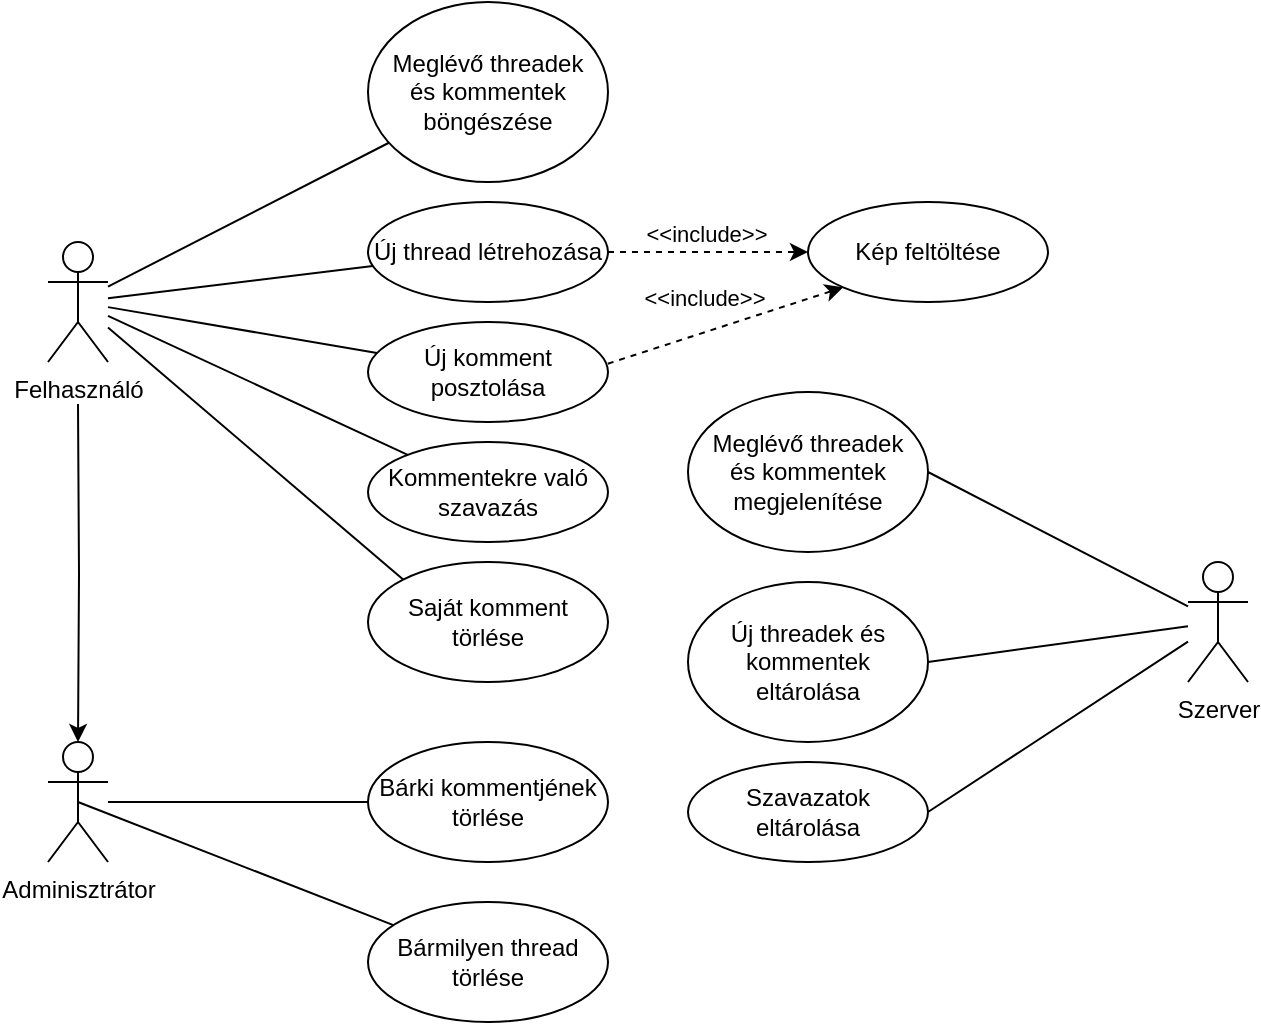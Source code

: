 <mxfile version="13.3.9" type="device"><diagram id="QebvHm9qpB8Ee7qJXcxG" name="Page-1"><mxGraphModel dx="905" dy="672" grid="1" gridSize="10" guides="1" tooltips="1" connect="1" arrows="1" fold="1" page="1" pageScale="1" pageWidth="827" pageHeight="1169" math="0" shadow="0"><root><mxCell id="0"/><mxCell id="1" parent="0"/><mxCell id="rR95eSmS52DzRrLp2L9V-3" value="" style="edgeStyle=orthogonalEdgeStyle;rounded=0;orthogonalLoop=1;jettySize=auto;html=1;" edge="1" parent="1" target="rR95eSmS52DzRrLp2L9V-2"><mxGeometry relative="1" as="geometry"><mxPoint x="95" y="241" as="sourcePoint"/></mxGeometry></mxCell><mxCell id="rR95eSmS52DzRrLp2L9V-1" value="Felhasználó" style="shape=umlActor;verticalLabelPosition=bottom;verticalAlign=top;html=1;outlineConnect=0;" vertex="1" parent="1"><mxGeometry x="80" y="160" width="30" height="60" as="geometry"/></mxCell><mxCell id="rR95eSmS52DzRrLp2L9V-2" value="Adminisztrátor" style="shape=umlActor;verticalLabelPosition=bottom;verticalAlign=top;html=1;outlineConnect=0;" vertex="1" parent="1"><mxGeometry x="80" y="410" width="30" height="60" as="geometry"/></mxCell><mxCell id="rR95eSmS52DzRrLp2L9V-4" value="Új thread létrehozása" style="ellipse;whiteSpace=wrap;html=1;" vertex="1" parent="1"><mxGeometry x="240" y="140" width="120" height="50" as="geometry"/></mxCell><mxCell id="rR95eSmS52DzRrLp2L9V-5" value="Új komment posztolása" style="ellipse;whiteSpace=wrap;html=1;" vertex="1" parent="1"><mxGeometry x="240" y="200" width="120" height="50" as="geometry"/></mxCell><mxCell id="rR95eSmS52DzRrLp2L9V-6" value="Meglévő threadek&lt;br&gt;és kommentek böngészése" style="ellipse;whiteSpace=wrap;html=1;spacingTop=0;" vertex="1" parent="1"><mxGeometry x="240" y="40" width="120" height="90" as="geometry"/></mxCell><mxCell id="rR95eSmS52DzRrLp2L9V-7" value="Kép feltöltése" style="ellipse;whiteSpace=wrap;html=1;" vertex="1" parent="1"><mxGeometry x="460" y="140" width="120" height="50" as="geometry"/></mxCell><mxCell id="rR95eSmS52DzRrLp2L9V-8" value="" style="endArrow=classic;html=1;dashed=1;exitX=1;exitY=0.5;exitDx=0;exitDy=0;" edge="1" parent="1" source="rR95eSmS52DzRrLp2L9V-4"><mxGeometry width="50" height="50" relative="1" as="geometry"><mxPoint x="430" y="290" as="sourcePoint"/><mxPoint x="460" y="165" as="targetPoint"/></mxGeometry></mxCell><mxCell id="rR95eSmS52DzRrLp2L9V-9" value="&amp;lt;&amp;lt;include&amp;gt;&amp;gt;" style="edgeLabel;html=1;align=center;verticalAlign=middle;resizable=0;points=[];" vertex="1" connectable="0" parent="rR95eSmS52DzRrLp2L9V-8"><mxGeometry x="0.307" y="-2" relative="1" as="geometry"><mxPoint x="-16.37" y="-11" as="offset"/></mxGeometry></mxCell><mxCell id="rR95eSmS52DzRrLp2L9V-10" value="" style="endArrow=classic;html=1;dashed=1;exitX=0.999;exitY=0.417;exitDx=0;exitDy=0;exitPerimeter=0;entryX=0;entryY=1;entryDx=0;entryDy=0;" edge="1" parent="1" source="rR95eSmS52DzRrLp2L9V-5" target="rR95eSmS52DzRrLp2L9V-7"><mxGeometry width="50" height="50" relative="1" as="geometry"><mxPoint x="470" y="175" as="sourcePoint"/><mxPoint x="478" y="200" as="targetPoint"/></mxGeometry></mxCell><mxCell id="rR95eSmS52DzRrLp2L9V-11" value="&amp;lt;&amp;lt;include&amp;gt;&amp;gt;" style="edgeLabel;html=1;align=center;verticalAlign=middle;resizable=0;points=[];" vertex="1" connectable="0" parent="rR95eSmS52DzRrLp2L9V-10"><mxGeometry x="0.307" y="-2" relative="1" as="geometry"><mxPoint x="-29.36" y="-9.81" as="offset"/></mxGeometry></mxCell><mxCell id="rR95eSmS52DzRrLp2L9V-12" value="" style="endArrow=none;html=1;" edge="1" parent="1" source="rR95eSmS52DzRrLp2L9V-1" target="rR95eSmS52DzRrLp2L9V-6"><mxGeometry width="50" height="50" relative="1" as="geometry"><mxPoint x="270" y="270" as="sourcePoint"/><mxPoint x="320" y="220" as="targetPoint"/></mxGeometry></mxCell><mxCell id="rR95eSmS52DzRrLp2L9V-13" value="" style="endArrow=none;html=1;" edge="1" parent="1" source="rR95eSmS52DzRrLp2L9V-1" target="rR95eSmS52DzRrLp2L9V-4"><mxGeometry width="50" height="50" relative="1" as="geometry"><mxPoint x="270" y="270" as="sourcePoint"/><mxPoint x="320" y="220" as="targetPoint"/></mxGeometry></mxCell><mxCell id="rR95eSmS52DzRrLp2L9V-14" value="" style="endArrow=none;html=1;" edge="1" parent="1" source="rR95eSmS52DzRrLp2L9V-1" target="rR95eSmS52DzRrLp2L9V-5"><mxGeometry width="50" height="50" relative="1" as="geometry"><mxPoint x="270" y="270" as="sourcePoint"/><mxPoint x="320" y="220" as="targetPoint"/></mxGeometry></mxCell><mxCell id="rR95eSmS52DzRrLp2L9V-15" value="Saját komment törlése" style="ellipse;whiteSpace=wrap;html=1;" vertex="1" parent="1"><mxGeometry x="240" y="320" width="120" height="60" as="geometry"/></mxCell><mxCell id="rR95eSmS52DzRrLp2L9V-16" value="Kommentekre való szavazás" style="ellipse;whiteSpace=wrap;html=1;" vertex="1" parent="1"><mxGeometry x="240" y="260" width="120" height="50" as="geometry"/></mxCell><mxCell id="rR95eSmS52DzRrLp2L9V-17" value="" style="endArrow=none;html=1;" edge="1" parent="1" source="rR95eSmS52DzRrLp2L9V-1" target="rR95eSmS52DzRrLp2L9V-16"><mxGeometry width="50" height="50" relative="1" as="geometry"><mxPoint x="270" y="340" as="sourcePoint"/><mxPoint x="320" y="290" as="targetPoint"/></mxGeometry></mxCell><mxCell id="rR95eSmS52DzRrLp2L9V-18" value="" style="endArrow=none;html=1;entryX=0;entryY=0;entryDx=0;entryDy=0;" edge="1" parent="1" source="rR95eSmS52DzRrLp2L9V-1" target="rR95eSmS52DzRrLp2L9V-15"><mxGeometry width="50" height="50" relative="1" as="geometry"><mxPoint x="270" y="340" as="sourcePoint"/><mxPoint x="320" y="290" as="targetPoint"/></mxGeometry></mxCell><mxCell id="rR95eSmS52DzRrLp2L9V-19" value="Bárki kommentjének törlése" style="ellipse;whiteSpace=wrap;html=1;" vertex="1" parent="1"><mxGeometry x="240" y="410" width="120" height="60" as="geometry"/></mxCell><mxCell id="rR95eSmS52DzRrLp2L9V-20" value="" style="endArrow=none;html=1;" edge="1" parent="1" source="rR95eSmS52DzRrLp2L9V-2" target="rR95eSmS52DzRrLp2L9V-19"><mxGeometry width="50" height="50" relative="1" as="geometry"><mxPoint x="270" y="340" as="sourcePoint"/><mxPoint x="320" y="290" as="targetPoint"/></mxGeometry></mxCell><mxCell id="rR95eSmS52DzRrLp2L9V-21" value="Bármilyen thread törlése" style="ellipse;whiteSpace=wrap;html=1;" vertex="1" parent="1"><mxGeometry x="240" y="490" width="120" height="60" as="geometry"/></mxCell><mxCell id="rR95eSmS52DzRrLp2L9V-22" value="" style="endArrow=none;html=1;exitX=0.5;exitY=0.5;exitDx=0;exitDy=0;exitPerimeter=0;" edge="1" parent="1" source="rR95eSmS52DzRrLp2L9V-2" target="rR95eSmS52DzRrLp2L9V-21"><mxGeometry width="50" height="50" relative="1" as="geometry"><mxPoint x="270" y="410" as="sourcePoint"/><mxPoint x="320" y="360" as="targetPoint"/></mxGeometry></mxCell><mxCell id="rR95eSmS52DzRrLp2L9V-23" value="Szerver" style="shape=umlActor;verticalLabelPosition=bottom;verticalAlign=top;html=1;outlineConnect=0;" vertex="1" parent="1"><mxGeometry x="650" y="320" width="30" height="60" as="geometry"/></mxCell><mxCell id="rR95eSmS52DzRrLp2L9V-26" value="Meglévő threadek&lt;br&gt;és kommentek megjelenítése" style="ellipse;whiteSpace=wrap;html=1;" vertex="1" parent="1"><mxGeometry x="400" y="235" width="120" height="80" as="geometry"/></mxCell><mxCell id="rR95eSmS52DzRrLp2L9V-27" value="Új threadek és kommentek&lt;br&gt;eltárolása" style="ellipse;whiteSpace=wrap;html=1;" vertex="1" parent="1"><mxGeometry x="400" y="330" width="120" height="80" as="geometry"/></mxCell><mxCell id="rR95eSmS52DzRrLp2L9V-28" value="Szavazatok&lt;br&gt;eltárolása" style="ellipse;whiteSpace=wrap;html=1;" vertex="1" parent="1"><mxGeometry x="400" y="420" width="120" height="50" as="geometry"/></mxCell><mxCell id="rR95eSmS52DzRrLp2L9V-29" value="" style="endArrow=none;html=1;exitX=1;exitY=0.5;exitDx=0;exitDy=0;" edge="1" parent="1" source="rR95eSmS52DzRrLp2L9V-26" target="rR95eSmS52DzRrLp2L9V-23"><mxGeometry width="50" height="50" relative="1" as="geometry"><mxPoint x="440" y="310" as="sourcePoint"/><mxPoint x="490" y="260" as="targetPoint"/></mxGeometry></mxCell><mxCell id="rR95eSmS52DzRrLp2L9V-30" value="" style="endArrow=none;html=1;exitX=1;exitY=0.5;exitDx=0;exitDy=0;" edge="1" parent="1" source="rR95eSmS52DzRrLp2L9V-27" target="rR95eSmS52DzRrLp2L9V-23"><mxGeometry width="50" height="50" relative="1" as="geometry"><mxPoint x="440" y="310" as="sourcePoint"/><mxPoint x="490" y="260" as="targetPoint"/></mxGeometry></mxCell><mxCell id="rR95eSmS52DzRrLp2L9V-31" value="" style="endArrow=none;html=1;exitX=1;exitY=0.5;exitDx=0;exitDy=0;" edge="1" parent="1" source="rR95eSmS52DzRrLp2L9V-28" target="rR95eSmS52DzRrLp2L9V-23"><mxGeometry width="50" height="50" relative="1" as="geometry"><mxPoint x="440" y="310" as="sourcePoint"/><mxPoint x="490" y="260" as="targetPoint"/></mxGeometry></mxCell></root></mxGraphModel></diagram></mxfile>